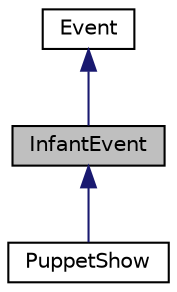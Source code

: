 digraph "InfantEvent"
{
  edge [fontname="Helvetica",fontsize="10",labelfontname="Helvetica",labelfontsize="10"];
  node [fontname="Helvetica",fontsize="10",shape=record];
  Node0 [label="InfantEvent",height=0.2,width=0.4,color="black", fillcolor="grey75", style="filled", fontcolor="black"];
  Node1 -> Node0 [dir="back",color="midnightblue",fontsize="10",style="solid"];
  Node1 [label="Event",height=0.2,width=0.4,color="black", fillcolor="white", style="filled",URL="$class_event.html"];
  Node0 -> Node2 [dir="back",color="midnightblue",fontsize="10",style="solid"];
  Node2 [label="PuppetShow",height=0.2,width=0.4,color="black", fillcolor="white", style="filled",URL="$class_puppet_show.html"];
}
